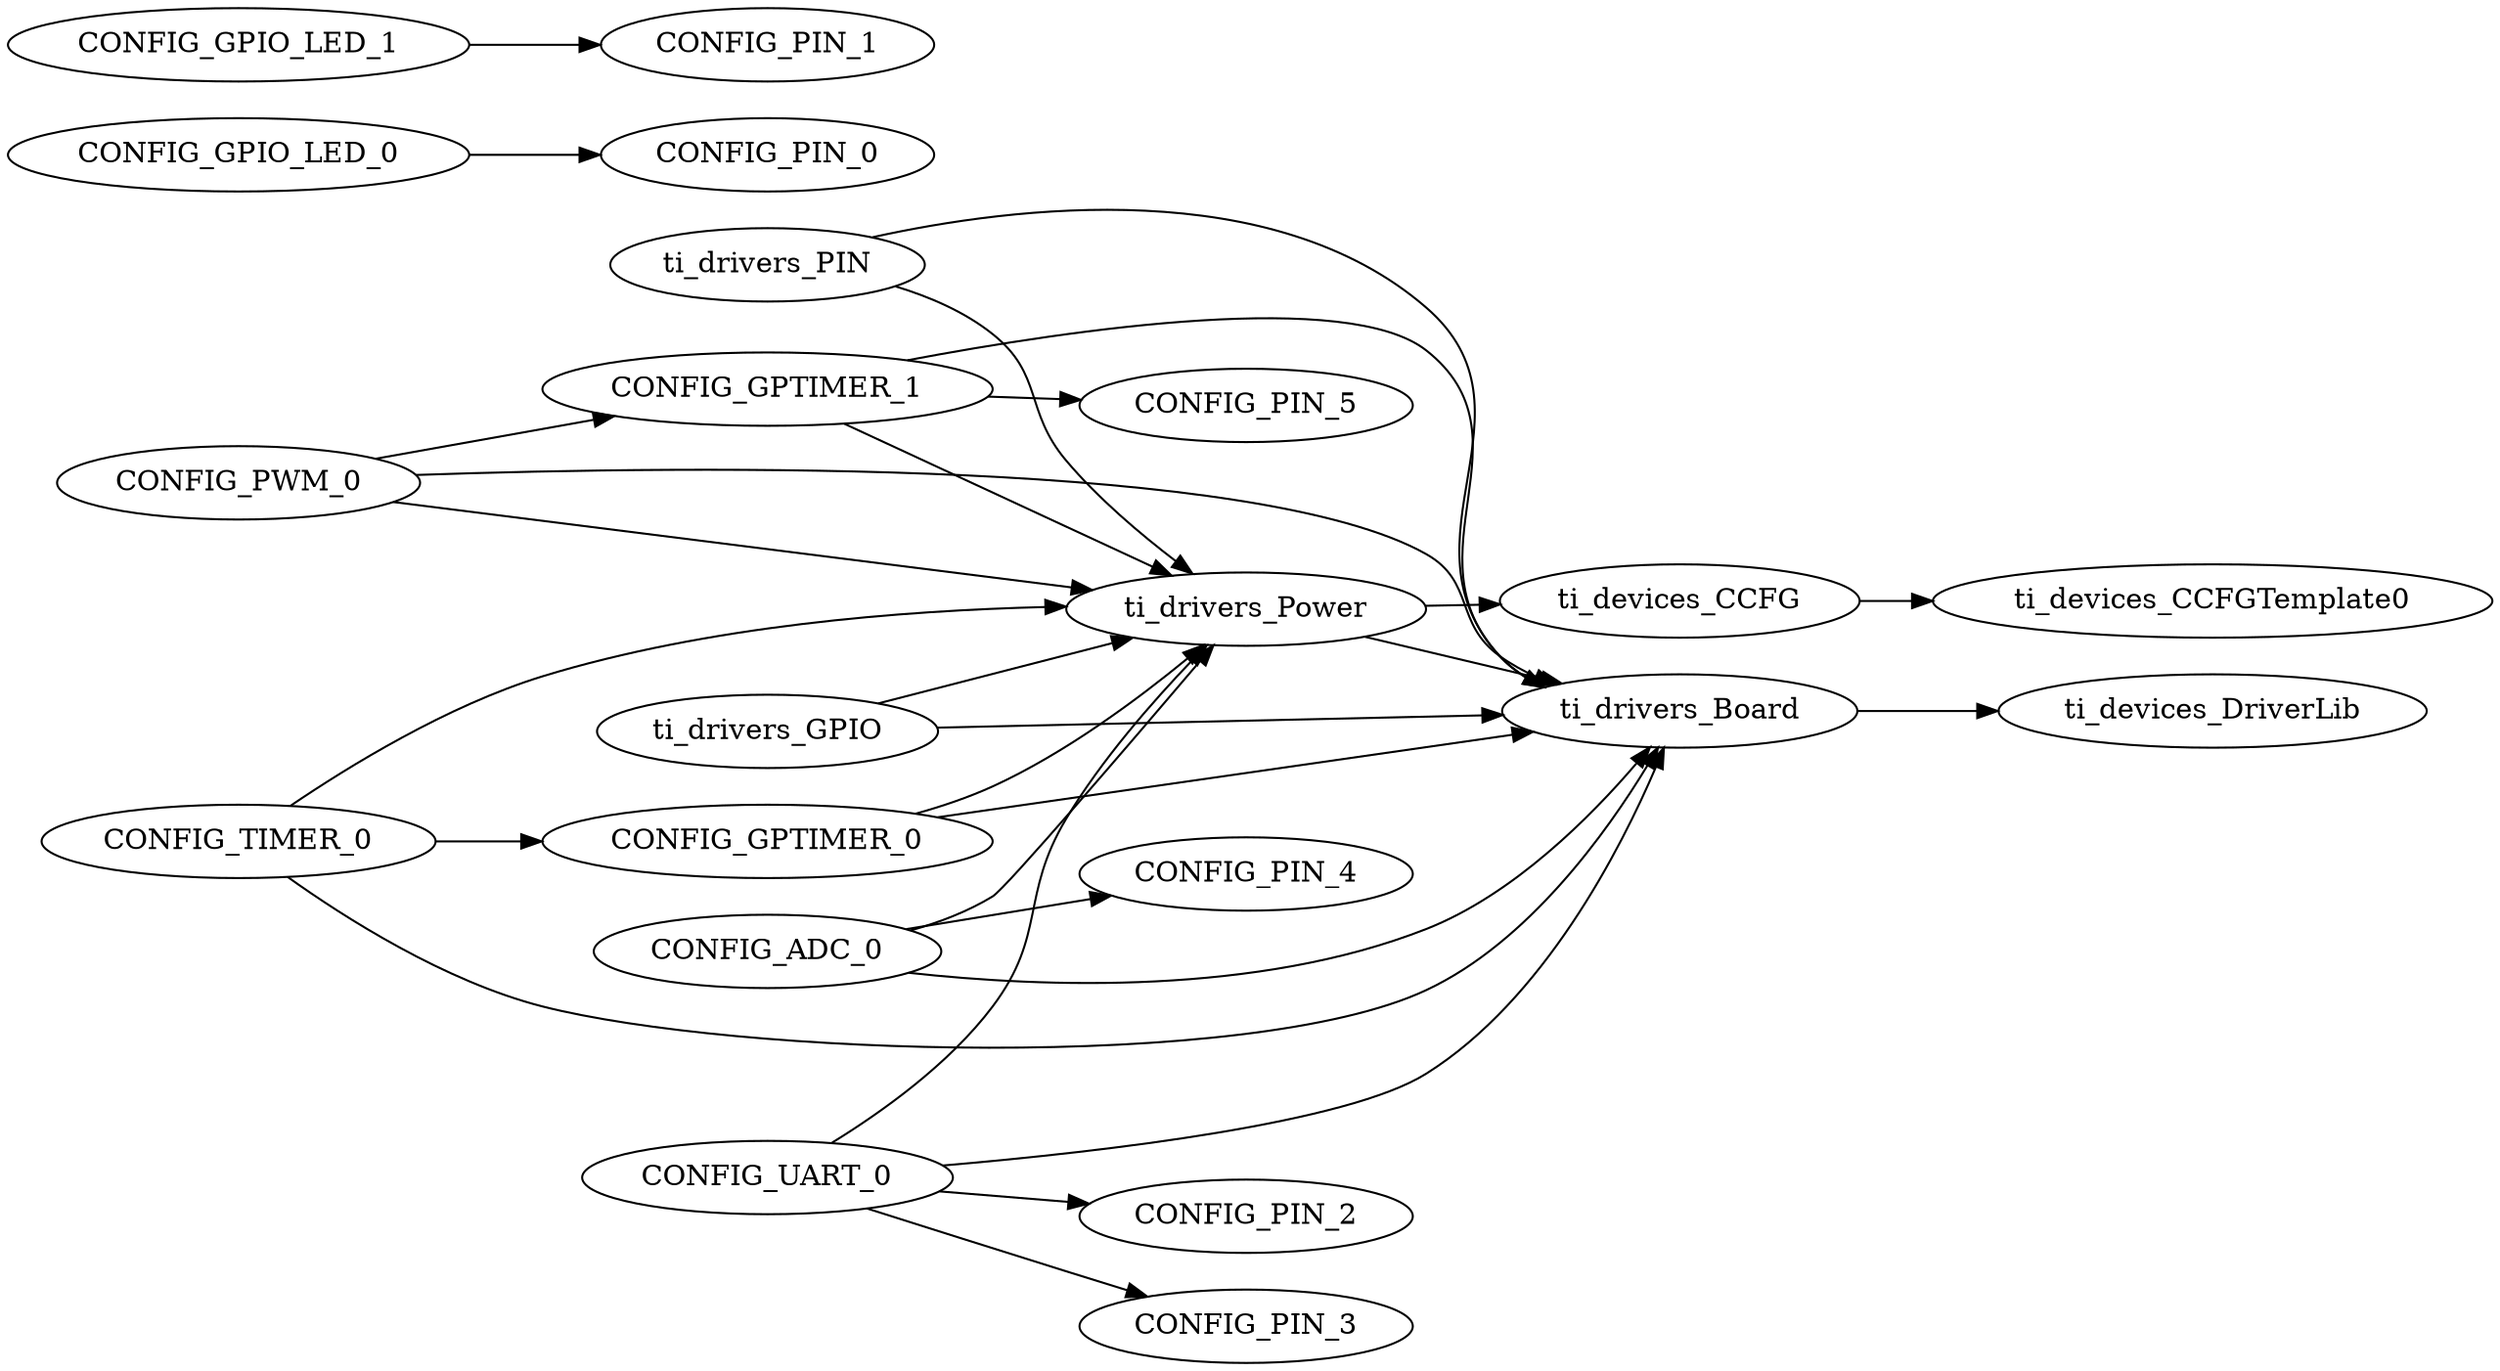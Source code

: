 digraph Model
{
    graph[rankdir=LR]

    // mod.$name=/ti/devices/CCFG
    ti_devices_CCFG -> ti_devices_CCFGTemplate0

    // mod.$name=/ti/devices/CCFGTemplate

    // mod.$name=/ti/devices/DriverLib

    // mod.$name=/ti/drivers/ADC
    CONFIG_ADC_0 -> ti_drivers_Power
    CONFIG_ADC_0 -> ti_drivers_Board
    CONFIG_ADC_0 -> CONFIG_PIN_4

    // mod.$name=/ti/drivers/Board
    ti_drivers_Board -> ti_devices_DriverLib

    // mod.$name=/ti/drivers/GPIO
    ti_drivers_GPIO -> ti_drivers_Power
    ti_drivers_GPIO -> ti_drivers_Board
    CONFIG_GPIO_LED_0 -> CONFIG_PIN_0
    CONFIG_GPIO_LED_1 -> CONFIG_PIN_1

    // mod.$name=/ti/drivers/PIN
    ti_drivers_PIN -> ti_drivers_Power
    ti_drivers_PIN -> ti_drivers_Board

    // mod.$name=/ti/drivers/PWM
    CONFIG_PWM_0 -> ti_drivers_Power
    CONFIG_PWM_0 -> ti_drivers_Board
    CONFIG_PWM_0 -> CONFIG_GPTIMER_1

    // mod.$name=/ti/drivers/Power
    ti_drivers_Power -> ti_devices_CCFG
    ti_drivers_Power -> ti_drivers_Board

    // mod.$name=/ti/drivers/RTOS

    // mod.$name=/ti/drivers/Timer
    CONFIG_TIMER_0 -> ti_drivers_Power
    CONFIG_TIMER_0 -> ti_drivers_Board
    CONFIG_TIMER_0 -> CONFIG_GPTIMER_0

    // mod.$name=/ti/drivers/UART
    CONFIG_UART_0 -> ti_drivers_Power
    CONFIG_UART_0 -> ti_drivers_Board
    CONFIG_UART_0 -> CONFIG_PIN_2
    CONFIG_UART_0 -> CONFIG_PIN_3

    // mod.$name=/ti/drivers/timer/GPTimerCC26XX
    CONFIG_GPTIMER_1 -> ti_drivers_Power
    CONFIG_GPTIMER_1 -> ti_drivers_Board
    CONFIG_GPTIMER_0 -> ti_drivers_Power
    CONFIG_GPTIMER_0 -> ti_drivers_Board
    CONFIG_GPTIMER_1 -> CONFIG_PIN_5
}
